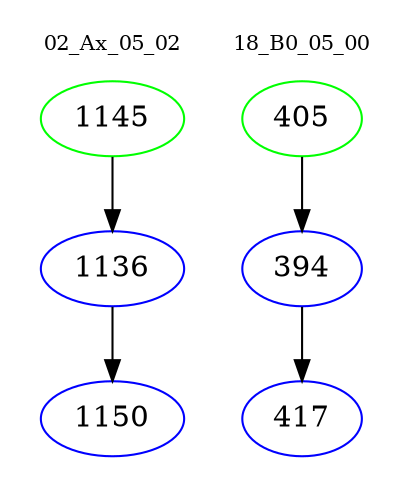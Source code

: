 digraph{
subgraph cluster_0 {
color = white
label = "02_Ax_05_02";
fontsize=10;
T0_1145 [label="1145", color="green"]
T0_1145 -> T0_1136 [color="black"]
T0_1136 [label="1136", color="blue"]
T0_1136 -> T0_1150 [color="black"]
T0_1150 [label="1150", color="blue"]
}
subgraph cluster_1 {
color = white
label = "18_B0_05_00";
fontsize=10;
T1_405 [label="405", color="green"]
T1_405 -> T1_394 [color="black"]
T1_394 [label="394", color="blue"]
T1_394 -> T1_417 [color="black"]
T1_417 [label="417", color="blue"]
}
}
